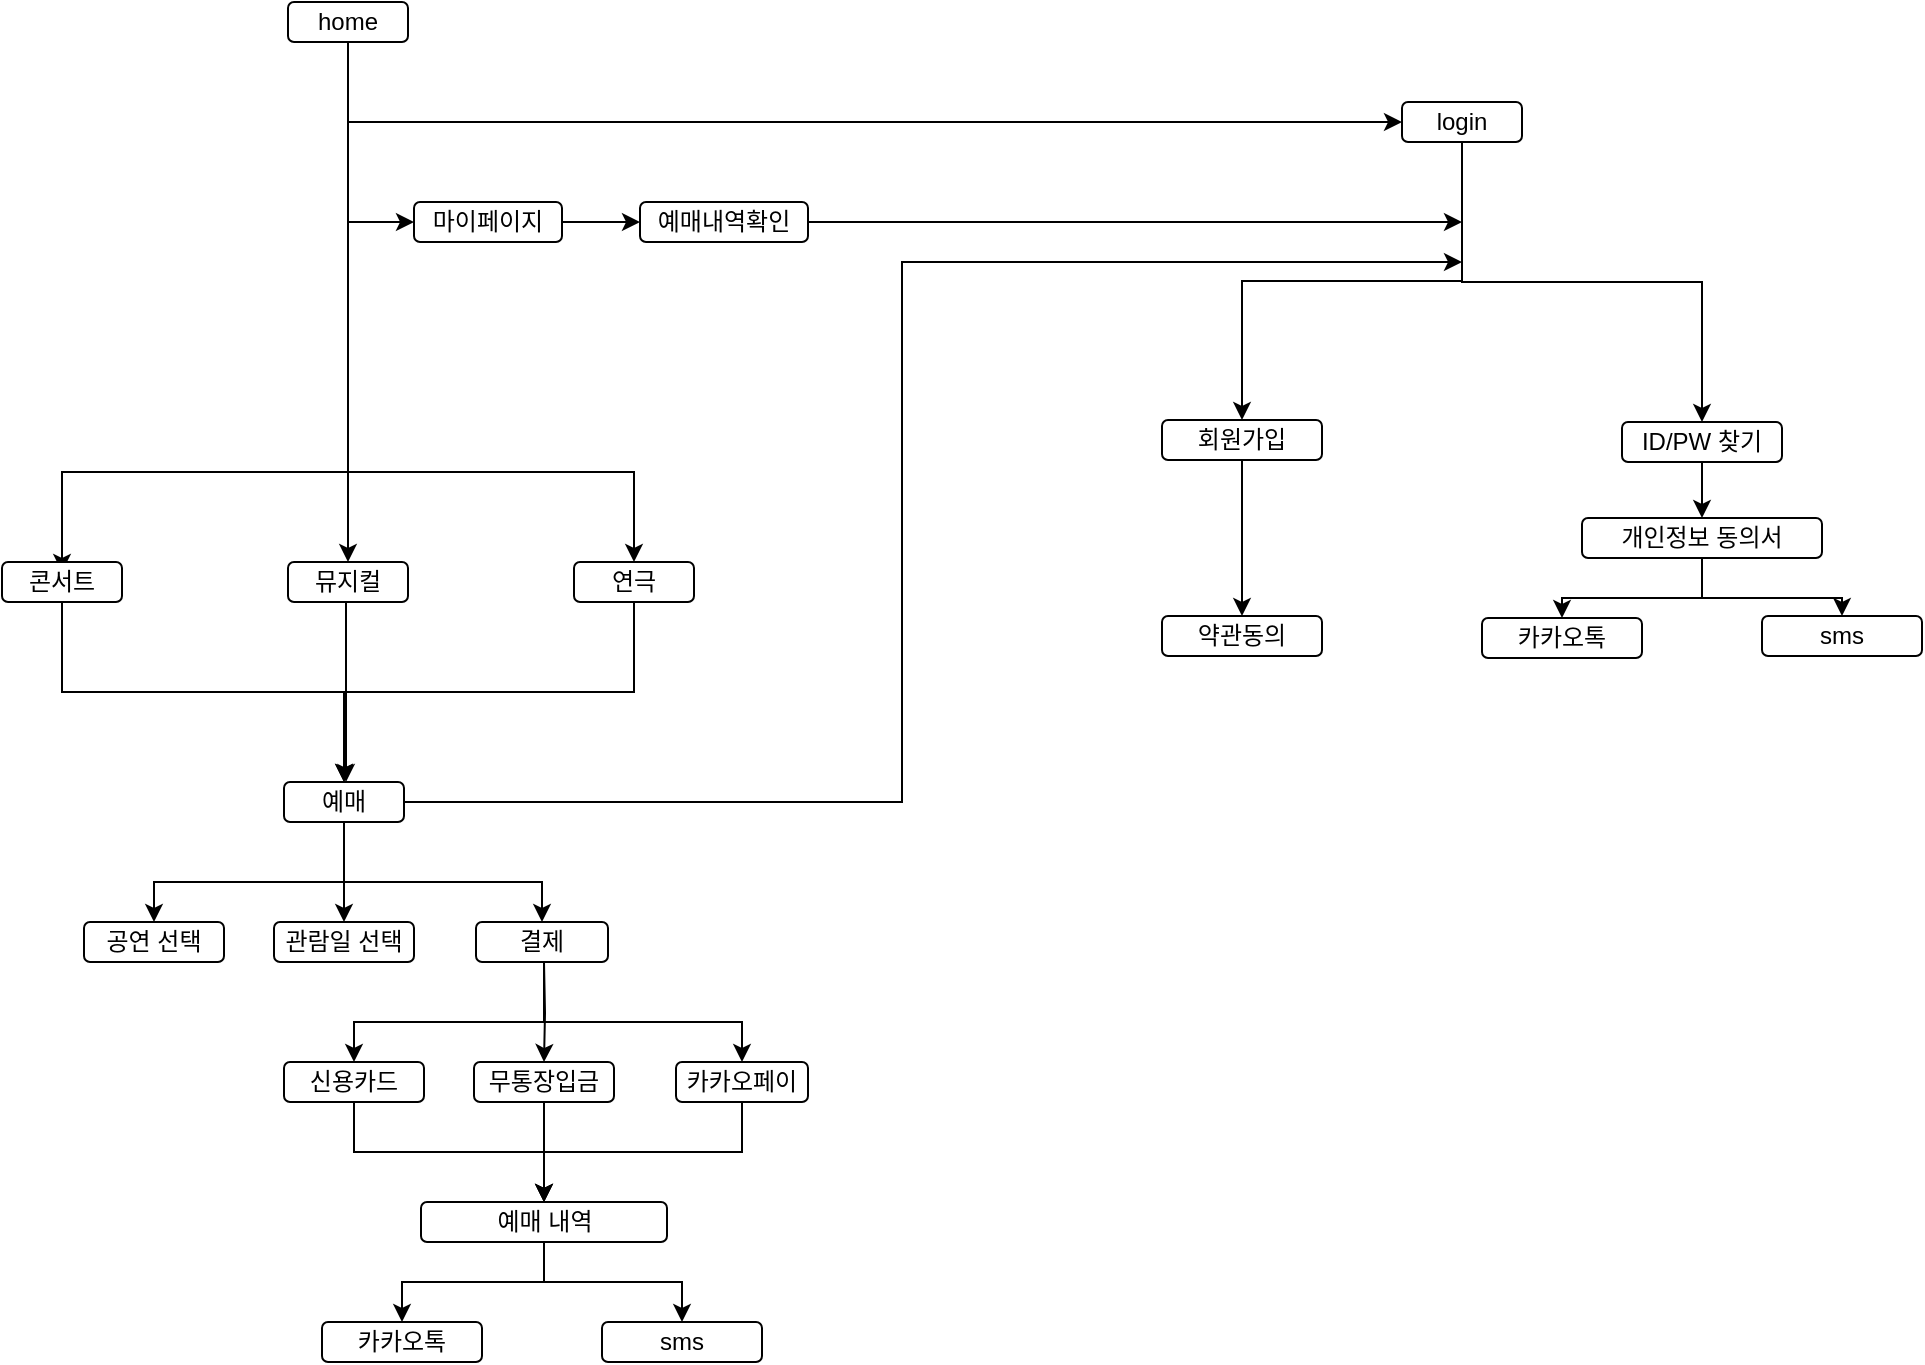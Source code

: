 <mxfile version="21.6.6" type="github">
  <diagram name="페이지-1" id="5NUwJzSHxeTqC98rrtIz">
    <mxGraphModel dx="1463" dy="2444" grid="1" gridSize="10" guides="1" tooltips="1" connect="1" arrows="1" fold="1" page="1" pageScale="1" pageWidth="1169" pageHeight="827" math="0" shadow="0">
      <root>
        <mxCell id="0" />
        <mxCell id="1" parent="0" />
        <mxCell id="DoVb9rncbYnpCz1ly_EE-17" style="edgeStyle=orthogonalEdgeStyle;rounded=0;orthogonalLoop=1;jettySize=auto;html=1;exitX=0.5;exitY=1;exitDx=0;exitDy=0;entryX=0;entryY=0.5;entryDx=0;entryDy=0;" parent="1" source="DoVb9rncbYnpCz1ly_EE-1" target="DoVb9rncbYnpCz1ly_EE-2" edge="1">
          <mxGeometry relative="1" as="geometry" />
        </mxCell>
        <mxCell id="DoVb9rncbYnpCz1ly_EE-21" style="edgeStyle=orthogonalEdgeStyle;rounded=0;orthogonalLoop=1;jettySize=auto;html=1;exitX=0.5;exitY=1;exitDx=0;exitDy=0;entryX=0.5;entryY=0;entryDx=0;entryDy=0;" parent="1" source="DoVb9rncbYnpCz1ly_EE-1" target="DoVb9rncbYnpCz1ly_EE-14" edge="1">
          <mxGeometry relative="1" as="geometry" />
        </mxCell>
        <mxCell id="DoVb9rncbYnpCz1ly_EE-23" style="edgeStyle=orthogonalEdgeStyle;rounded=0;orthogonalLoop=1;jettySize=auto;html=1;exitX=0.5;exitY=1;exitDx=0;exitDy=0;" parent="1" edge="1">
          <mxGeometry relative="1" as="geometry">
            <Array as="points">
              <mxPoint x="263" y="-1385" />
              <mxPoint x="120" y="-1385" />
            </Array>
            <mxPoint x="263" y="-1595" as="sourcePoint" />
            <mxPoint x="120.0" y="-1335" as="targetPoint" />
          </mxGeometry>
        </mxCell>
        <mxCell id="DoVb9rncbYnpCz1ly_EE-24" style="edgeStyle=orthogonalEdgeStyle;rounded=0;orthogonalLoop=1;jettySize=auto;html=1;" parent="1" edge="1">
          <mxGeometry relative="1" as="geometry">
            <mxPoint x="263" y="-1530" as="sourcePoint" />
            <mxPoint x="406" y="-1340" as="targetPoint" />
            <Array as="points">
              <mxPoint x="263" y="-1385" />
              <mxPoint x="406" y="-1385" />
            </Array>
          </mxGeometry>
        </mxCell>
        <mxCell id="RDJkDhBs2ASNZiXbbuVe-75" style="edgeStyle=orthogonalEdgeStyle;rounded=0;orthogonalLoop=1;jettySize=auto;html=1;exitX=0.5;exitY=1;exitDx=0;exitDy=0;entryX=0;entryY=0.5;entryDx=0;entryDy=0;" edge="1" parent="1" source="DoVb9rncbYnpCz1ly_EE-1" target="RDJkDhBs2ASNZiXbbuVe-73">
          <mxGeometry relative="1" as="geometry" />
        </mxCell>
        <mxCell id="DoVb9rncbYnpCz1ly_EE-1" value="home" style="rounded=1;whiteSpace=wrap;html=1;" parent="1" vertex="1">
          <mxGeometry x="233" y="-1620" width="60" height="20" as="geometry" />
        </mxCell>
        <mxCell id="RDJkDhBs2ASNZiXbbuVe-54" style="edgeStyle=orthogonalEdgeStyle;rounded=0;orthogonalLoop=1;jettySize=auto;html=1;exitX=0.5;exitY=1;exitDx=0;exitDy=0;entryX=0.5;entryY=0;entryDx=0;entryDy=0;" edge="1" parent="1" source="DoVb9rncbYnpCz1ly_EE-2" target="DoVb9rncbYnpCz1ly_EE-4">
          <mxGeometry relative="1" as="geometry" />
        </mxCell>
        <mxCell id="RDJkDhBs2ASNZiXbbuVe-55" style="edgeStyle=orthogonalEdgeStyle;rounded=0;orthogonalLoop=1;jettySize=auto;html=1;exitX=0.5;exitY=1;exitDx=0;exitDy=0;entryX=0.5;entryY=0;entryDx=0;entryDy=0;" edge="1" parent="1" source="DoVb9rncbYnpCz1ly_EE-2" target="DoVb9rncbYnpCz1ly_EE-3">
          <mxGeometry relative="1" as="geometry" />
        </mxCell>
        <mxCell id="DoVb9rncbYnpCz1ly_EE-2" value="login" style="rounded=1;whiteSpace=wrap;html=1;" parent="1" vertex="1">
          <mxGeometry x="790" y="-1570" width="60" height="20" as="geometry" />
        </mxCell>
        <mxCell id="RDJkDhBs2ASNZiXbbuVe-47" style="edgeStyle=orthogonalEdgeStyle;rounded=0;orthogonalLoop=1;jettySize=auto;html=1;exitX=0.5;exitY=1;exitDx=0;exitDy=0;entryX=0.5;entryY=0;entryDx=0;entryDy=0;" edge="1" parent="1" source="DoVb9rncbYnpCz1ly_EE-3" target="DoVb9rncbYnpCz1ly_EE-36">
          <mxGeometry relative="1" as="geometry" />
        </mxCell>
        <mxCell id="DoVb9rncbYnpCz1ly_EE-3" value="회원가입" style="rounded=1;whiteSpace=wrap;html=1;" parent="1" vertex="1">
          <mxGeometry x="670" y="-1411" width="80" height="20" as="geometry" />
        </mxCell>
        <mxCell id="RDJkDhBs2ASNZiXbbuVe-48" style="edgeStyle=orthogonalEdgeStyle;rounded=0;orthogonalLoop=1;jettySize=auto;html=1;exitX=0.5;exitY=1;exitDx=0;exitDy=0;entryX=0.5;entryY=0;entryDx=0;entryDy=0;" edge="1" parent="1" source="DoVb9rncbYnpCz1ly_EE-4" target="RDJkDhBs2ASNZiXbbuVe-42">
          <mxGeometry relative="1" as="geometry" />
        </mxCell>
        <mxCell id="DoVb9rncbYnpCz1ly_EE-4" value="ID/PW 찾기" style="rounded=1;whiteSpace=wrap;html=1;" parent="1" vertex="1">
          <mxGeometry x="900" y="-1410" width="80" height="20" as="geometry" />
        </mxCell>
        <mxCell id="RDJkDhBs2ASNZiXbbuVe-16" style="edgeStyle=orthogonalEdgeStyle;rounded=0;orthogonalLoop=1;jettySize=auto;html=1;exitX=0.5;exitY=1;exitDx=0;exitDy=0;" edge="1" parent="1" source="DoVb9rncbYnpCz1ly_EE-13" target="RDJkDhBs2ASNZiXbbuVe-12">
          <mxGeometry relative="1" as="geometry" />
        </mxCell>
        <mxCell id="DoVb9rncbYnpCz1ly_EE-13" value="콘서트" style="rounded=1;whiteSpace=wrap;html=1;" parent="1" vertex="1">
          <mxGeometry x="90" y="-1340" width="60" height="20" as="geometry" />
        </mxCell>
        <mxCell id="RDJkDhBs2ASNZiXbbuVe-17" style="edgeStyle=orthogonalEdgeStyle;rounded=0;orthogonalLoop=1;jettySize=auto;html=1;exitX=0.5;exitY=1;exitDx=0;exitDy=0;" edge="1" parent="1">
          <mxGeometry relative="1" as="geometry">
            <mxPoint x="262" y="-1230" as="targetPoint" />
            <mxPoint x="262" y="-1320" as="sourcePoint" />
          </mxGeometry>
        </mxCell>
        <mxCell id="DoVb9rncbYnpCz1ly_EE-14" value="뮤지컬" style="rounded=1;whiteSpace=wrap;html=1;" parent="1" vertex="1">
          <mxGeometry x="233" y="-1340" width="60" height="20" as="geometry" />
        </mxCell>
        <mxCell id="RDJkDhBs2ASNZiXbbuVe-18" style="edgeStyle=orthogonalEdgeStyle;rounded=0;orthogonalLoop=1;jettySize=auto;html=1;exitX=0.5;exitY=1;exitDx=0;exitDy=0;entryX=0.5;entryY=0;entryDx=0;entryDy=0;" edge="1" parent="1" source="DoVb9rncbYnpCz1ly_EE-15" target="RDJkDhBs2ASNZiXbbuVe-12">
          <mxGeometry relative="1" as="geometry" />
        </mxCell>
        <mxCell id="DoVb9rncbYnpCz1ly_EE-15" value="연극" style="rounded=1;whiteSpace=wrap;html=1;" parent="1" vertex="1">
          <mxGeometry x="376" y="-1340" width="60" height="20" as="geometry" />
        </mxCell>
        <mxCell id="DoVb9rncbYnpCz1ly_EE-32" style="edgeStyle=orthogonalEdgeStyle;rounded=0;orthogonalLoop=1;jettySize=auto;html=1;exitX=0.5;exitY=1;exitDx=0;exitDy=0;" parent="1" target="DoVb9rncbYnpCz1ly_EE-26" edge="1">
          <mxGeometry relative="1" as="geometry">
            <Array as="points">
              <mxPoint x="361" y="-1110" />
              <mxPoint x="266" y="-1110" />
            </Array>
            <mxPoint x="361" y="-1140" as="sourcePoint" />
          </mxGeometry>
        </mxCell>
        <mxCell id="DoVb9rncbYnpCz1ly_EE-33" style="edgeStyle=orthogonalEdgeStyle;rounded=0;orthogonalLoop=1;jettySize=auto;html=1;exitX=0.5;exitY=1;exitDx=0;exitDy=0;entryX=0.5;entryY=0;entryDx=0;entryDy=0;" parent="1" target="DoVb9rncbYnpCz1ly_EE-28" edge="1">
          <mxGeometry relative="1" as="geometry">
            <Array as="points">
              <mxPoint x="361" y="-1110" />
              <mxPoint x="460" y="-1110" />
            </Array>
            <mxPoint x="361" y="-1140" as="sourcePoint" />
          </mxGeometry>
        </mxCell>
        <mxCell id="DoVb9rncbYnpCz1ly_EE-35" style="edgeStyle=orthogonalEdgeStyle;rounded=0;orthogonalLoop=1;jettySize=auto;html=1;exitX=0.5;exitY=1;exitDx=0;exitDy=0;" parent="1" target="DoVb9rncbYnpCz1ly_EE-27" edge="1">
          <mxGeometry relative="1" as="geometry">
            <mxPoint x="361" y="-1140" as="sourcePoint" />
          </mxGeometry>
        </mxCell>
        <mxCell id="RDJkDhBs2ASNZiXbbuVe-70" style="edgeStyle=orthogonalEdgeStyle;rounded=0;orthogonalLoop=1;jettySize=auto;html=1;exitX=0.5;exitY=1;exitDx=0;exitDy=0;entryX=0.5;entryY=0;entryDx=0;entryDy=0;" edge="1" parent="1" source="DoVb9rncbYnpCz1ly_EE-26" target="RDJkDhBs2ASNZiXbbuVe-65">
          <mxGeometry relative="1" as="geometry" />
        </mxCell>
        <mxCell id="DoVb9rncbYnpCz1ly_EE-26" value="신용카드" style="rounded=1;whiteSpace=wrap;html=1;" parent="1" vertex="1">
          <mxGeometry x="231" y="-1090" width="70" height="20" as="geometry" />
        </mxCell>
        <mxCell id="RDJkDhBs2ASNZiXbbuVe-71" style="edgeStyle=orthogonalEdgeStyle;rounded=0;orthogonalLoop=1;jettySize=auto;html=1;exitX=0.5;exitY=1;exitDx=0;exitDy=0;entryX=0.5;entryY=0;entryDx=0;entryDy=0;" edge="1" parent="1" source="DoVb9rncbYnpCz1ly_EE-27" target="RDJkDhBs2ASNZiXbbuVe-65">
          <mxGeometry relative="1" as="geometry" />
        </mxCell>
        <mxCell id="DoVb9rncbYnpCz1ly_EE-27" value="무통장입금" style="rounded=1;whiteSpace=wrap;html=1;" parent="1" vertex="1">
          <mxGeometry x="326" y="-1090" width="70" height="20" as="geometry" />
        </mxCell>
        <mxCell id="RDJkDhBs2ASNZiXbbuVe-72" style="edgeStyle=orthogonalEdgeStyle;rounded=0;orthogonalLoop=1;jettySize=auto;html=1;exitX=0.5;exitY=1;exitDx=0;exitDy=0;entryX=0.5;entryY=0;entryDx=0;entryDy=0;" edge="1" parent="1" source="DoVb9rncbYnpCz1ly_EE-28" target="RDJkDhBs2ASNZiXbbuVe-65">
          <mxGeometry relative="1" as="geometry" />
        </mxCell>
        <mxCell id="DoVb9rncbYnpCz1ly_EE-28" value="카카오페이" style="rounded=1;whiteSpace=wrap;html=1;" parent="1" vertex="1">
          <mxGeometry x="427" y="-1090" width="66" height="20" as="geometry" />
        </mxCell>
        <mxCell id="DoVb9rncbYnpCz1ly_EE-36" value="약관동의" style="rounded=1;whiteSpace=wrap;html=1;" parent="1" vertex="1">
          <mxGeometry x="670" y="-1313" width="80" height="20" as="geometry" />
        </mxCell>
        <mxCell id="RDJkDhBs2ASNZiXbbuVe-4" value="카카오톡" style="rounded=1;whiteSpace=wrap;html=1;" vertex="1" parent="1">
          <mxGeometry x="830" y="-1312" width="80" height="20" as="geometry" />
        </mxCell>
        <mxCell id="RDJkDhBs2ASNZiXbbuVe-5" value="sms" style="rounded=1;whiteSpace=wrap;html=1;" vertex="1" parent="1">
          <mxGeometry x="970" y="-1313" width="80" height="20" as="geometry" />
        </mxCell>
        <mxCell id="RDJkDhBs2ASNZiXbbuVe-9" style="edgeStyle=orthogonalEdgeStyle;rounded=0;orthogonalLoop=1;jettySize=auto;html=1;exitX=0.5;exitY=1;exitDx=0;exitDy=0;" edge="1" parent="1" source="RDJkDhBs2ASNZiXbbuVe-12" target="RDJkDhBs2ASNZiXbbuVe-13">
          <mxGeometry relative="1" as="geometry">
            <Array as="points">
              <mxPoint x="261" y="-1180" />
              <mxPoint x="166" y="-1180" />
            </Array>
          </mxGeometry>
        </mxCell>
        <mxCell id="RDJkDhBs2ASNZiXbbuVe-10" style="edgeStyle=orthogonalEdgeStyle;rounded=0;orthogonalLoop=1;jettySize=auto;html=1;exitX=0.5;exitY=1;exitDx=0;exitDy=0;entryX=0.5;entryY=0;entryDx=0;entryDy=0;" edge="1" parent="1" source="RDJkDhBs2ASNZiXbbuVe-12" target="RDJkDhBs2ASNZiXbbuVe-15">
          <mxGeometry relative="1" as="geometry">
            <Array as="points">
              <mxPoint x="261" y="-1180" />
              <mxPoint x="360" y="-1180" />
            </Array>
          </mxGeometry>
        </mxCell>
        <mxCell id="RDJkDhBs2ASNZiXbbuVe-11" style="edgeStyle=orthogonalEdgeStyle;rounded=0;orthogonalLoop=1;jettySize=auto;html=1;exitX=0.5;exitY=1;exitDx=0;exitDy=0;" edge="1" parent="1" source="RDJkDhBs2ASNZiXbbuVe-12" target="RDJkDhBs2ASNZiXbbuVe-14">
          <mxGeometry relative="1" as="geometry" />
        </mxCell>
        <mxCell id="RDJkDhBs2ASNZiXbbuVe-12" value="예매" style="rounded=1;whiteSpace=wrap;html=1;" vertex="1" parent="1">
          <mxGeometry x="231" y="-1230" width="60" height="20" as="geometry" />
        </mxCell>
        <mxCell id="RDJkDhBs2ASNZiXbbuVe-13" value="공연 선택" style="rounded=1;whiteSpace=wrap;html=1;" vertex="1" parent="1">
          <mxGeometry x="131" y="-1160" width="70" height="20" as="geometry" />
        </mxCell>
        <mxCell id="RDJkDhBs2ASNZiXbbuVe-14" value="관람일 선택" style="rounded=1;whiteSpace=wrap;html=1;" vertex="1" parent="1">
          <mxGeometry x="226" y="-1160" width="70" height="20" as="geometry" />
        </mxCell>
        <mxCell id="RDJkDhBs2ASNZiXbbuVe-15" value="결제" style="rounded=1;whiteSpace=wrap;html=1;" vertex="1" parent="1">
          <mxGeometry x="327" y="-1160" width="66" height="20" as="geometry" />
        </mxCell>
        <mxCell id="RDJkDhBs2ASNZiXbbuVe-50" style="edgeStyle=orthogonalEdgeStyle;rounded=0;orthogonalLoop=1;jettySize=auto;html=1;exitX=0.5;exitY=1;exitDx=0;exitDy=0;entryX=0.5;entryY=0;entryDx=0;entryDy=0;" edge="1" parent="1" source="RDJkDhBs2ASNZiXbbuVe-42" target="RDJkDhBs2ASNZiXbbuVe-5">
          <mxGeometry relative="1" as="geometry" />
        </mxCell>
        <mxCell id="RDJkDhBs2ASNZiXbbuVe-52" style="edgeStyle=orthogonalEdgeStyle;rounded=0;orthogonalLoop=1;jettySize=auto;html=1;exitX=0.5;exitY=1;exitDx=0;exitDy=0;entryX=0.5;entryY=0;entryDx=0;entryDy=0;" edge="1" parent="1" source="RDJkDhBs2ASNZiXbbuVe-42" target="RDJkDhBs2ASNZiXbbuVe-4">
          <mxGeometry relative="1" as="geometry" />
        </mxCell>
        <mxCell id="RDJkDhBs2ASNZiXbbuVe-42" value="개인정보 동의서" style="rounded=1;whiteSpace=wrap;html=1;" vertex="1" parent="1">
          <mxGeometry x="880" y="-1362" width="120" height="20" as="geometry" />
        </mxCell>
        <mxCell id="RDJkDhBs2ASNZiXbbuVe-62" value="" style="endArrow=classic;html=1;rounded=0;" edge="1" parent="1">
          <mxGeometry width="50" height="50" relative="1" as="geometry">
            <mxPoint x="291" y="-1220" as="sourcePoint" />
            <mxPoint x="820" y="-1490" as="targetPoint" />
            <Array as="points">
              <mxPoint x="540" y="-1220" />
              <mxPoint x="540" y="-1490" />
            </Array>
          </mxGeometry>
        </mxCell>
        <mxCell id="RDJkDhBs2ASNZiXbbuVe-68" style="edgeStyle=orthogonalEdgeStyle;rounded=0;orthogonalLoop=1;jettySize=auto;html=1;exitX=0.5;exitY=1;exitDx=0;exitDy=0;entryX=0.5;entryY=0;entryDx=0;entryDy=0;" edge="1" parent="1" source="RDJkDhBs2ASNZiXbbuVe-65" target="RDJkDhBs2ASNZiXbbuVe-66">
          <mxGeometry relative="1" as="geometry" />
        </mxCell>
        <mxCell id="RDJkDhBs2ASNZiXbbuVe-69" style="edgeStyle=orthogonalEdgeStyle;rounded=0;orthogonalLoop=1;jettySize=auto;html=1;exitX=0.5;exitY=1;exitDx=0;exitDy=0;entryX=0.5;entryY=0;entryDx=0;entryDy=0;" edge="1" parent="1" source="RDJkDhBs2ASNZiXbbuVe-65" target="RDJkDhBs2ASNZiXbbuVe-67">
          <mxGeometry relative="1" as="geometry" />
        </mxCell>
        <mxCell id="RDJkDhBs2ASNZiXbbuVe-65" value="예매 내역" style="rounded=1;whiteSpace=wrap;html=1;" vertex="1" parent="1">
          <mxGeometry x="299.5" y="-1020" width="123" height="20" as="geometry" />
        </mxCell>
        <mxCell id="RDJkDhBs2ASNZiXbbuVe-66" value="카카오톡" style="rounded=1;whiteSpace=wrap;html=1;" vertex="1" parent="1">
          <mxGeometry x="250" y="-960" width="80" height="20" as="geometry" />
        </mxCell>
        <mxCell id="RDJkDhBs2ASNZiXbbuVe-67" value="sms" style="rounded=1;whiteSpace=wrap;html=1;" vertex="1" parent="1">
          <mxGeometry x="390" y="-960" width="80" height="20" as="geometry" />
        </mxCell>
        <mxCell id="RDJkDhBs2ASNZiXbbuVe-77" value="" style="edgeStyle=orthogonalEdgeStyle;rounded=0;orthogonalLoop=1;jettySize=auto;html=1;" edge="1" parent="1" source="RDJkDhBs2ASNZiXbbuVe-73" target="RDJkDhBs2ASNZiXbbuVe-76">
          <mxGeometry relative="1" as="geometry" />
        </mxCell>
        <mxCell id="RDJkDhBs2ASNZiXbbuVe-73" value="마이페이지" style="rounded=1;whiteSpace=wrap;html=1;" vertex="1" parent="1">
          <mxGeometry x="296" y="-1520" width="74" height="20" as="geometry" />
        </mxCell>
        <mxCell id="RDJkDhBs2ASNZiXbbuVe-79" style="edgeStyle=orthogonalEdgeStyle;rounded=0;orthogonalLoop=1;jettySize=auto;html=1;exitX=1;exitY=0.5;exitDx=0;exitDy=0;" edge="1" parent="1" source="RDJkDhBs2ASNZiXbbuVe-76">
          <mxGeometry relative="1" as="geometry">
            <mxPoint x="820" y="-1510" as="targetPoint" />
          </mxGeometry>
        </mxCell>
        <mxCell id="RDJkDhBs2ASNZiXbbuVe-76" value="예매내역확인" style="rounded=1;whiteSpace=wrap;html=1;" vertex="1" parent="1">
          <mxGeometry x="409" y="-1520" width="84" height="20" as="geometry" />
        </mxCell>
      </root>
    </mxGraphModel>
  </diagram>
</mxfile>

